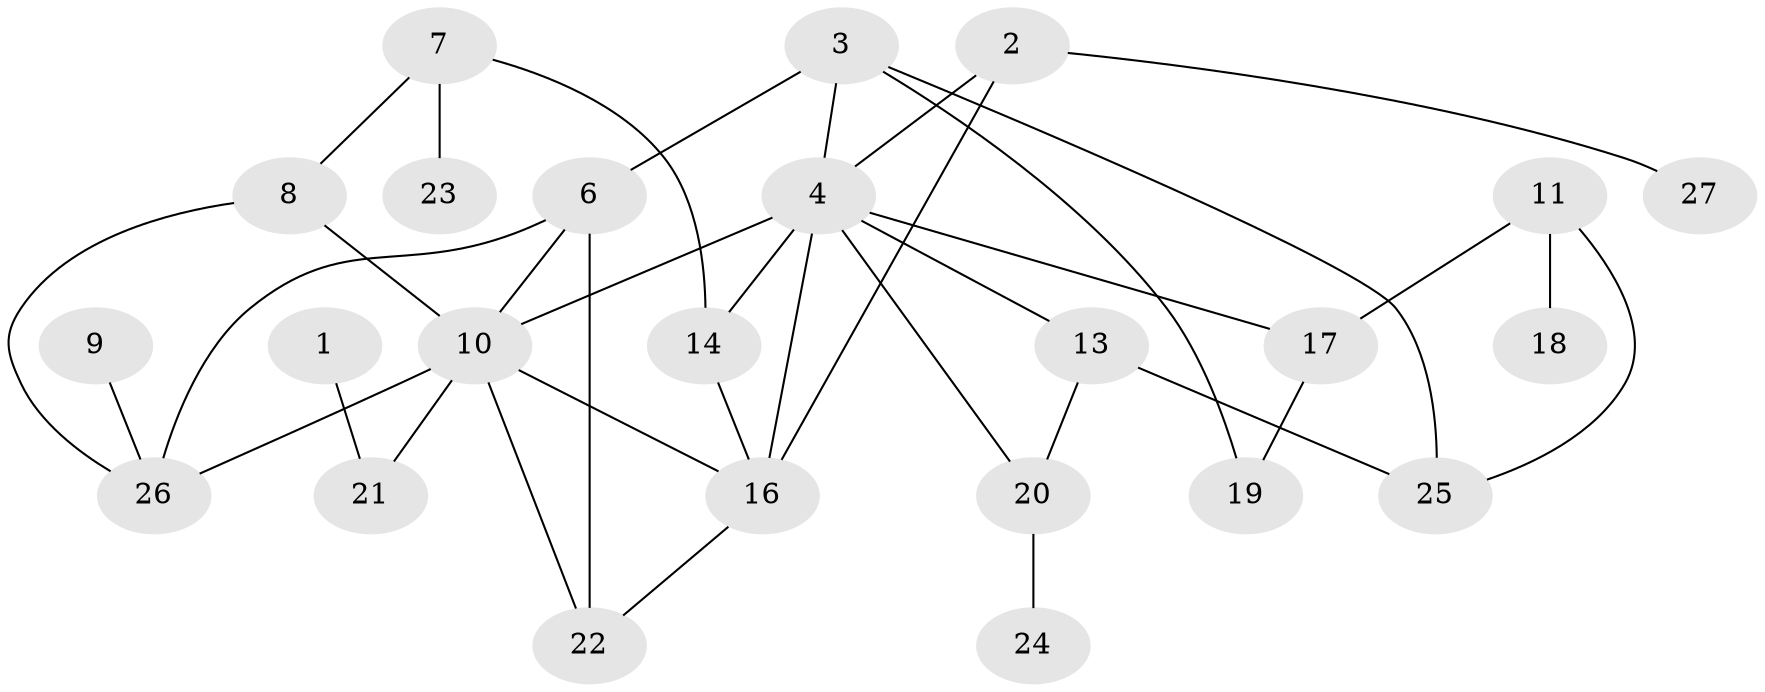 // original degree distribution, {1: 0.3137254901960784, 3: 0.23529411764705882, 2: 0.17647058823529413, 6: 0.058823529411764705, 4: 0.13725490196078433, 0: 0.0392156862745098, 5: 0.0392156862745098}
// Generated by graph-tools (version 1.1) at 2025/33/03/09/25 02:33:27]
// undirected, 24 vertices, 36 edges
graph export_dot {
graph [start="1"]
  node [color=gray90,style=filled];
  1;
  2;
  3;
  4;
  6;
  7;
  8;
  9;
  10;
  11;
  13;
  14;
  16;
  17;
  18;
  19;
  20;
  21;
  22;
  23;
  24;
  25;
  26;
  27;
  1 -- 21 [weight=1.0];
  2 -- 4 [weight=2.0];
  2 -- 16 [weight=2.0];
  2 -- 27 [weight=1.0];
  3 -- 4 [weight=1.0];
  3 -- 6 [weight=1.0];
  3 -- 19 [weight=1.0];
  3 -- 25 [weight=1.0];
  4 -- 10 [weight=1.0];
  4 -- 13 [weight=1.0];
  4 -- 14 [weight=1.0];
  4 -- 16 [weight=1.0];
  4 -- 17 [weight=1.0];
  4 -- 20 [weight=1.0];
  6 -- 10 [weight=1.0];
  6 -- 22 [weight=2.0];
  6 -- 26 [weight=1.0];
  7 -- 8 [weight=1.0];
  7 -- 14 [weight=1.0];
  7 -- 23 [weight=2.0];
  8 -- 10 [weight=1.0];
  8 -- 26 [weight=1.0];
  9 -- 26 [weight=1.0];
  10 -- 16 [weight=1.0];
  10 -- 21 [weight=1.0];
  10 -- 22 [weight=1.0];
  10 -- 26 [weight=1.0];
  11 -- 17 [weight=1.0];
  11 -- 18 [weight=1.0];
  11 -- 25 [weight=1.0];
  13 -- 20 [weight=1.0];
  13 -- 25 [weight=1.0];
  14 -- 16 [weight=1.0];
  16 -- 22 [weight=1.0];
  17 -- 19 [weight=1.0];
  20 -- 24 [weight=1.0];
}
